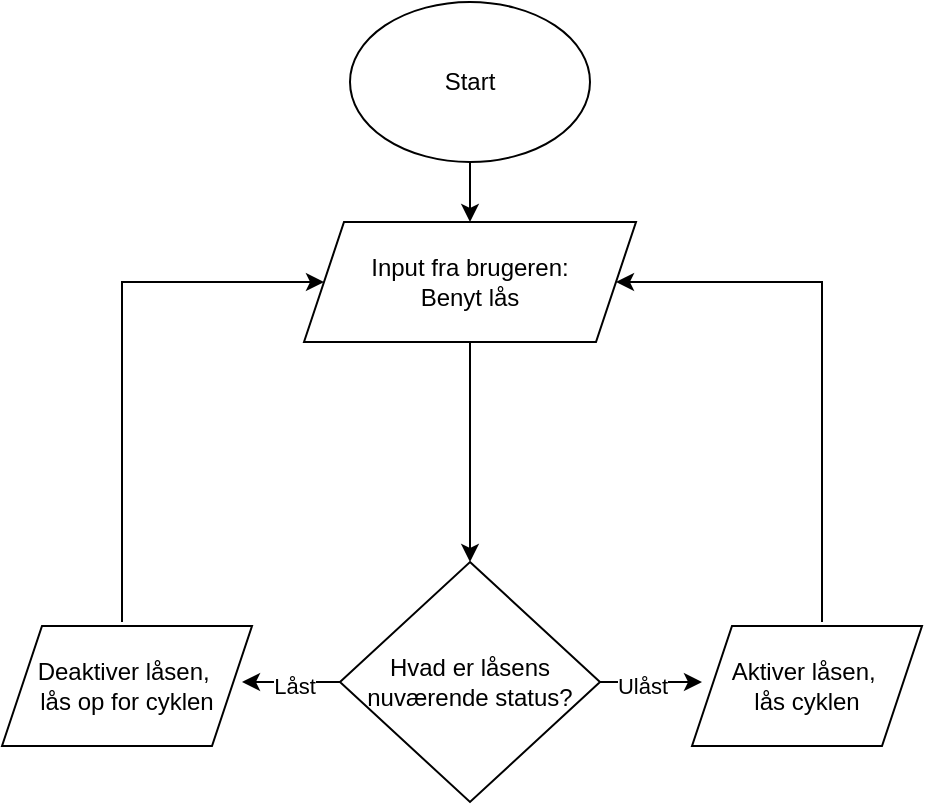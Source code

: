 <mxfile version="25.0.1">
  <diagram name="Page-1" id="JeT9hdmqLSIuItDdJ_t3">
    <mxGraphModel dx="824" dy="861" grid="1" gridSize="10" guides="1" tooltips="1" connect="1" arrows="1" fold="1" page="1" pageScale="1" pageWidth="827" pageHeight="1169" math="0" shadow="0">
      <root>
        <mxCell id="0" />
        <mxCell id="1" parent="0" />
        <mxCell id="y1bEKRCRlc0KionHaVHA-1" style="edgeStyle=orthogonalEdgeStyle;rounded=0;orthogonalLoop=1;jettySize=auto;html=1;exitX=0.5;exitY=1;exitDx=0;exitDy=0;entryX=0.5;entryY=0;entryDx=0;entryDy=0;" parent="1" target="y1bEKRCRlc0KionHaVHA-4" edge="1">
          <mxGeometry relative="1" as="geometry">
            <mxPoint x="414" y="620" as="sourcePoint" />
          </mxGeometry>
        </mxCell>
        <mxCell id="y1bEKRCRlc0KionHaVHA-16" value="" style="edgeStyle=orthogonalEdgeStyle;rounded=0;orthogonalLoop=1;jettySize=auto;html=1;entryX=0.5;entryY=0;entryDx=0;entryDy=0;" parent="1" source="y1bEKRCRlc0KionHaVHA-4" target="y1bEKRCRlc0KionHaVHA-18" edge="1">
          <mxGeometry relative="1" as="geometry">
            <mxPoint x="414" y="830" as="targetPoint" />
          </mxGeometry>
        </mxCell>
        <mxCell id="y1bEKRCRlc0KionHaVHA-4" value="Input fra brugeren:&lt;div&gt;Benyt lås&lt;/div&gt;" style="shape=parallelogram;perimeter=parallelogramPerimeter;whiteSpace=wrap;html=1;fixedSize=1;" parent="1" vertex="1">
          <mxGeometry x="331" y="650" width="166" height="60" as="geometry" />
        </mxCell>
        <mxCell id="y1bEKRCRlc0KionHaVHA-39" style="edgeStyle=orthogonalEdgeStyle;rounded=0;orthogonalLoop=1;jettySize=auto;html=1;exitX=0;exitY=0.5;exitDx=0;exitDy=0;entryX=1;entryY=0.5;entryDx=0;entryDy=0;" parent="1" source="y1bEKRCRlc0KionHaVHA-18" edge="1">
          <mxGeometry relative="1" as="geometry">
            <mxPoint x="300" y="880" as="targetPoint" />
          </mxGeometry>
        </mxCell>
        <mxCell id="y1bEKRCRlc0KionHaVHA-43" value="Låst" style="edgeLabel;html=1;align=center;verticalAlign=middle;resizable=0;points=[];" parent="y1bEKRCRlc0KionHaVHA-39" vertex="1" connectable="0">
          <mxGeometry x="-0.044" y="2" relative="1" as="geometry">
            <mxPoint as="offset" />
          </mxGeometry>
        </mxCell>
        <mxCell id="y1bEKRCRlc0KionHaVHA-41" style="edgeStyle=orthogonalEdgeStyle;rounded=0;orthogonalLoop=1;jettySize=auto;html=1;exitX=1;exitY=0.5;exitDx=0;exitDy=0;entryX=0;entryY=0.5;entryDx=0;entryDy=0;" parent="1" source="y1bEKRCRlc0KionHaVHA-18" edge="1">
          <mxGeometry relative="1" as="geometry">
            <mxPoint x="530" y="880" as="targetPoint" />
          </mxGeometry>
        </mxCell>
        <mxCell id="y1bEKRCRlc0KionHaVHA-42" value="Ulåst" style="edgeLabel;html=1;align=center;verticalAlign=middle;resizable=0;points=[];" parent="y1bEKRCRlc0KionHaVHA-41" vertex="1" connectable="0">
          <mxGeometry x="-0.178" y="-2" relative="1" as="geometry">
            <mxPoint as="offset" />
          </mxGeometry>
        </mxCell>
        <mxCell id="y1bEKRCRlc0KionHaVHA-18" value="Hvad er låsens nuværende status?" style="rhombus;whiteSpace=wrap;html=1;" parent="1" vertex="1">
          <mxGeometry x="349" y="820" width="130" height="120" as="geometry" />
        </mxCell>
        <mxCell id="y1bEKRCRlc0KionHaVHA-50" style="edgeStyle=orthogonalEdgeStyle;rounded=0;orthogonalLoop=1;jettySize=auto;html=1;entryX=1;entryY=0.5;entryDx=0;entryDy=0;exitX=0.5;exitY=0;exitDx=0;exitDy=0;" parent="1" target="y1bEKRCRlc0KionHaVHA-4" edge="1">
          <mxGeometry relative="1" as="geometry">
            <Array as="points">
              <mxPoint x="590" y="680" />
            </Array>
            <mxPoint x="590" y="850" as="sourcePoint" />
          </mxGeometry>
        </mxCell>
        <mxCell id="0qf8okVKioscCAvbD26K-2" style="edgeStyle=orthogonalEdgeStyle;rounded=0;orthogonalLoop=1;jettySize=auto;html=1;exitX=0.5;exitY=0;exitDx=0;exitDy=0;entryX=0;entryY=0.5;entryDx=0;entryDy=0;" parent="1" target="y1bEKRCRlc0KionHaVHA-4" edge="1">
          <mxGeometry relative="1" as="geometry">
            <Array as="points">
              <mxPoint x="240" y="680" />
            </Array>
            <mxPoint x="240" y="850" as="sourcePoint" />
          </mxGeometry>
        </mxCell>
        <mxCell id="ymEipVwwHrK89p57_Rxv-1" value="Start" style="ellipse;whiteSpace=wrap;html=1;" parent="1" vertex="1">
          <mxGeometry x="354" y="540" width="120" height="80" as="geometry" />
        </mxCell>
        <mxCell id="9dS228iLhD7Xvn49rrQr-1" value="&lt;div&gt;Deaktiver låsen,&amp;nbsp;&lt;/div&gt;&lt;div&gt;lås op for cyklen&lt;/div&gt;" style="shape=parallelogram;perimeter=parallelogramPerimeter;whiteSpace=wrap;html=1;fixedSize=1;" parent="1" vertex="1">
          <mxGeometry x="180" y="852" width="125" height="60" as="geometry" />
        </mxCell>
        <mxCell id="9dS228iLhD7Xvn49rrQr-2" value="&lt;div&gt;Aktiver låsen,&amp;nbsp;&lt;/div&gt;&lt;div&gt;lås cyklen&lt;/div&gt;" style="shape=parallelogram;perimeter=parallelogramPerimeter;whiteSpace=wrap;html=1;fixedSize=1;" parent="1" vertex="1">
          <mxGeometry x="525" y="852" width="115" height="60" as="geometry" />
        </mxCell>
      </root>
    </mxGraphModel>
  </diagram>
</mxfile>
